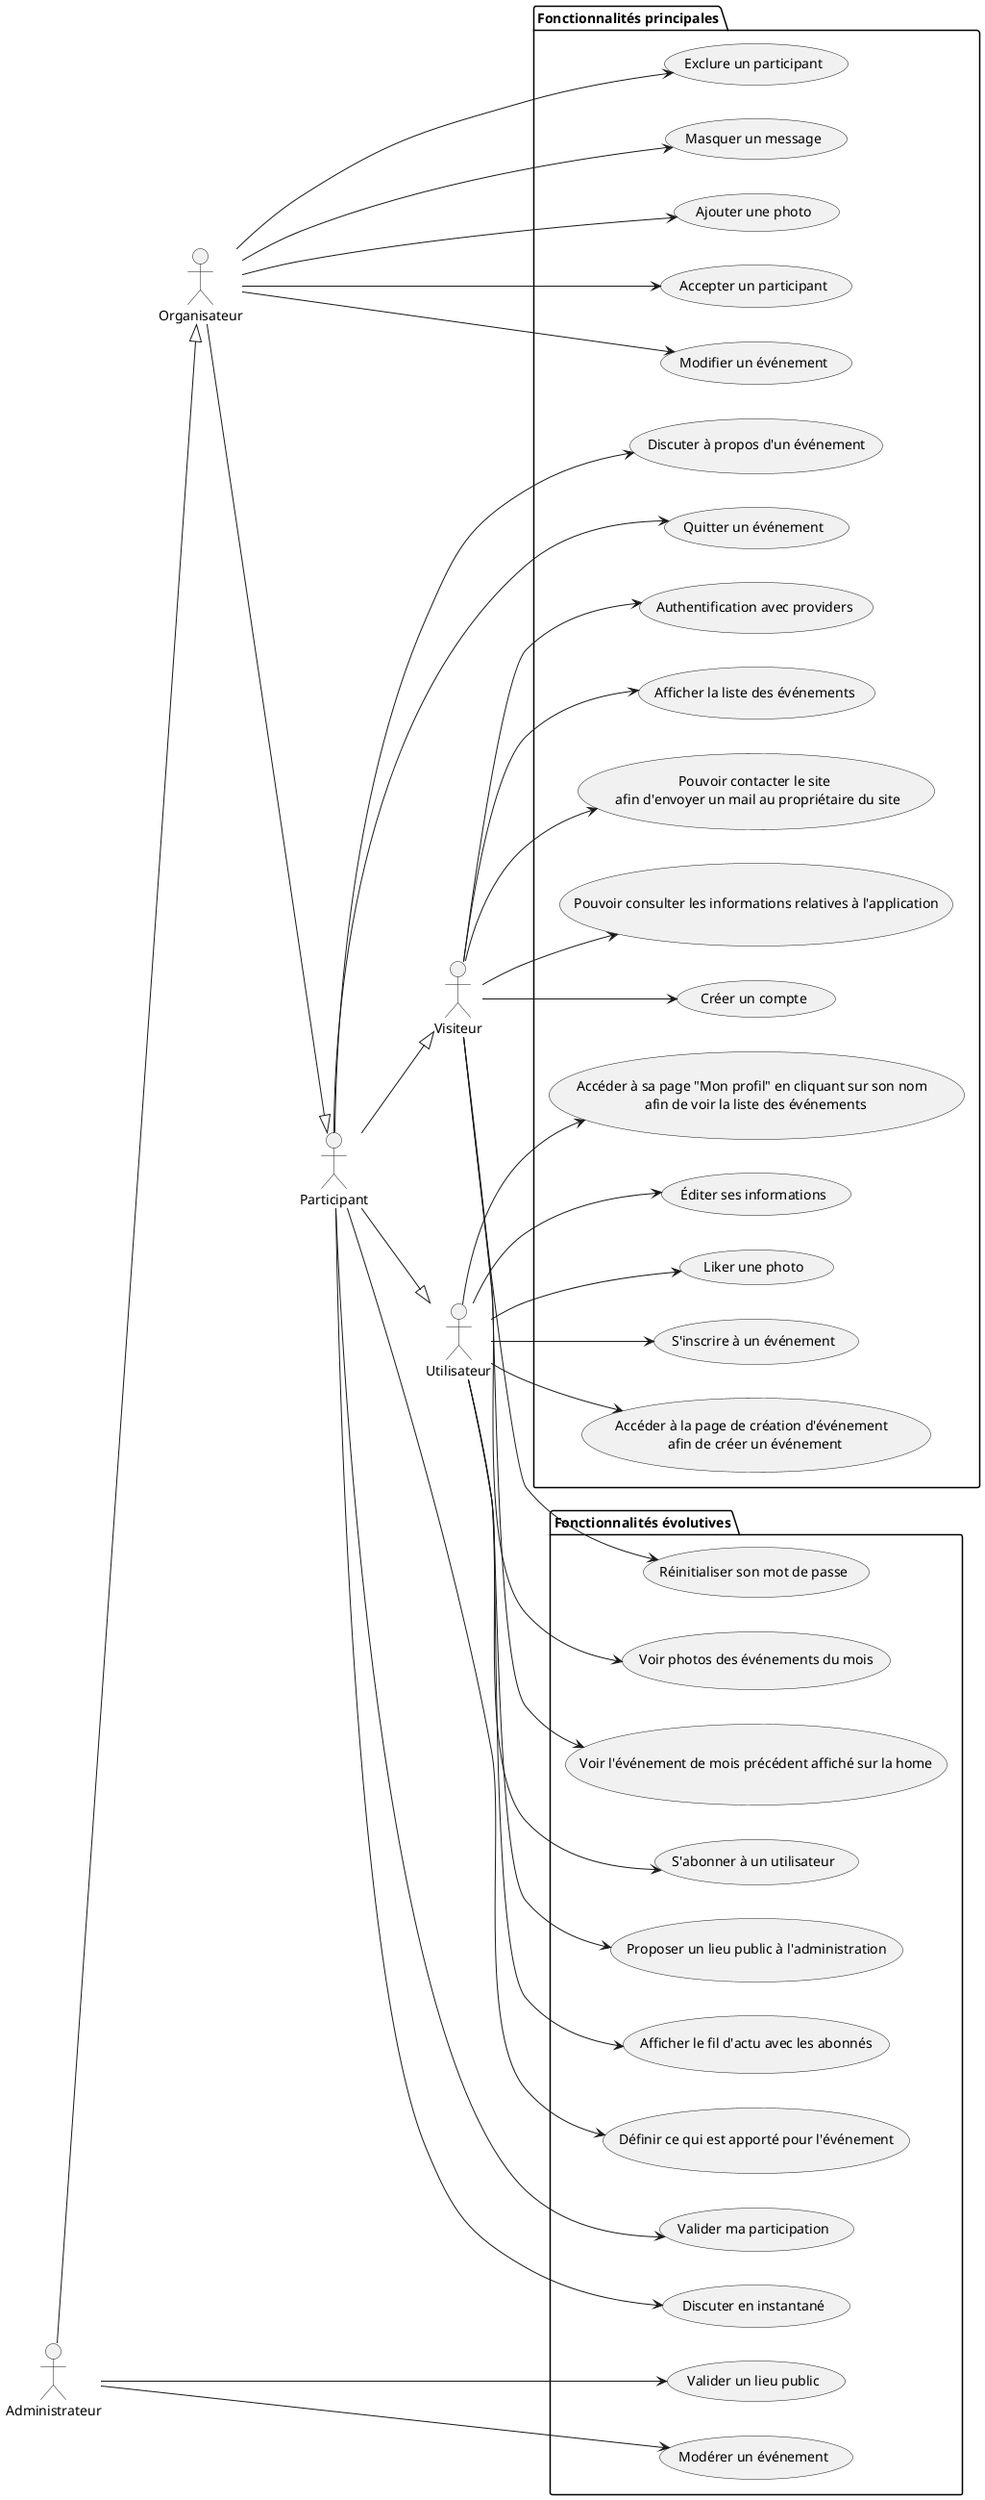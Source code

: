@startuml
left to right direction

actor Visiteur as vis
actor Utilisateur as util
actor Organisateur as orga
actor Participant as parti
actor Administrateur as admin

package "Fonctionnalités principales" {
  usecase "Créer un compte" as createAccount
  usecase "Authentification avec providers" as authProviders
  usecase "Afficher la liste des événements" as seeEvents
  usecase "Pouvoir contacter le site \n afin d'envoyer un mail au propriétaire du site" as contact
  usecase "Pouvoir consulter les informations relatives à l'application" as legalNotice
  usecase "Accéder à la page de création d'événement \n afin de créer un événement" as createEvent
  usecase "Accéder à sa page "Mon profil" en cliquant sur son nom \n afin de voir la liste des événements" as seeMyEvents
  usecase "Éditer ses informations" as editProfileInfos
  usecase "Liker une photo" as likePicture
  usecase "S'inscrire à un événement" as subscribeToEvent
  usecase "Accepter un participant" as acceptParticipant
  usecase "Modifier un événement" as editEvent
  usecase "Exclure un participant" as kickParticipant
  usecase "Masquer un message" as hideMessage
  usecase "Ajouter une photo" as addPicture
  usecase "Discuter à propos d'un événement" as eventTalk
  usecase "Quitter un événement" as quitEvent
}

package "Fonctionnalités évolutives" {
  usecase "S'abonner à un utilisateur" as subscribeToUser
  usecase "Réinitialiser son mot de passe" as resetPassword
  usecase "Afficher le fil d'actu avec les abonnés" as subscriptionFeed
  usecase "Proposer un lieu public à l'administration" as suggestLocation
  usecase "Valider un lieu public" as confirmLocation
  usecase "Modérer un événement" as modEvent
  usecase "Définir ce qui est apporté pour l'événement" as defineContributions
  usecase "Valider ma participation" as confirmParticipation
  usecase "Discuter en instantané" as instantMessaging
  usecase "Voir photos des événements du mois" as seePictures
  usecase "Voir l'événement de mois précédent affiché sur la home" as seePastMonthTopEvent
}

vis --> createAccount
vis --> authProviders
vis --> seePictures
vis --> seeEvents
vis --> seePastMonthTopEvent
vis --> contact
vis --> legalNotice
vis --> resetPassword

util --> createEvent
util --> seeMyEvents
util --> editProfileInfos
util --> likePicture
util --> subscribeToEvent
util --> subscribeToUser
util --> subscriptionFeed
util --> suggestLocation

orga --> acceptParticipant
orga --> editEvent
orga --> kickParticipant
orga --> hideMessage
orga --> addPicture

parti --> eventTalk
parti --> quitEvent
parti --> confirmParticipation
parti --> defineContributions
parti --> instantMessaging

admin --> confirmLocation
admin --> modEvent

admin --|> orga
orga --|> parti
parti --|> util
parti --|> vis
@enduml